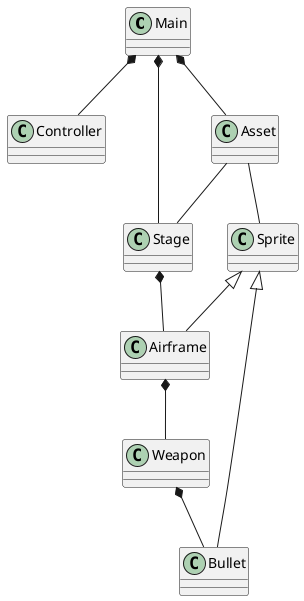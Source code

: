 @startuml
Main *-- Controller
Main *-- Stage
Main *-- Asset

Asset -- Stage
Asset -- Sprite

Stage *-- Airframe
Sprite <|-- Airframe
Sprite <|-- Bullet
Airframe *-- Weapon
Weapon *-- Bullet
@enduml
